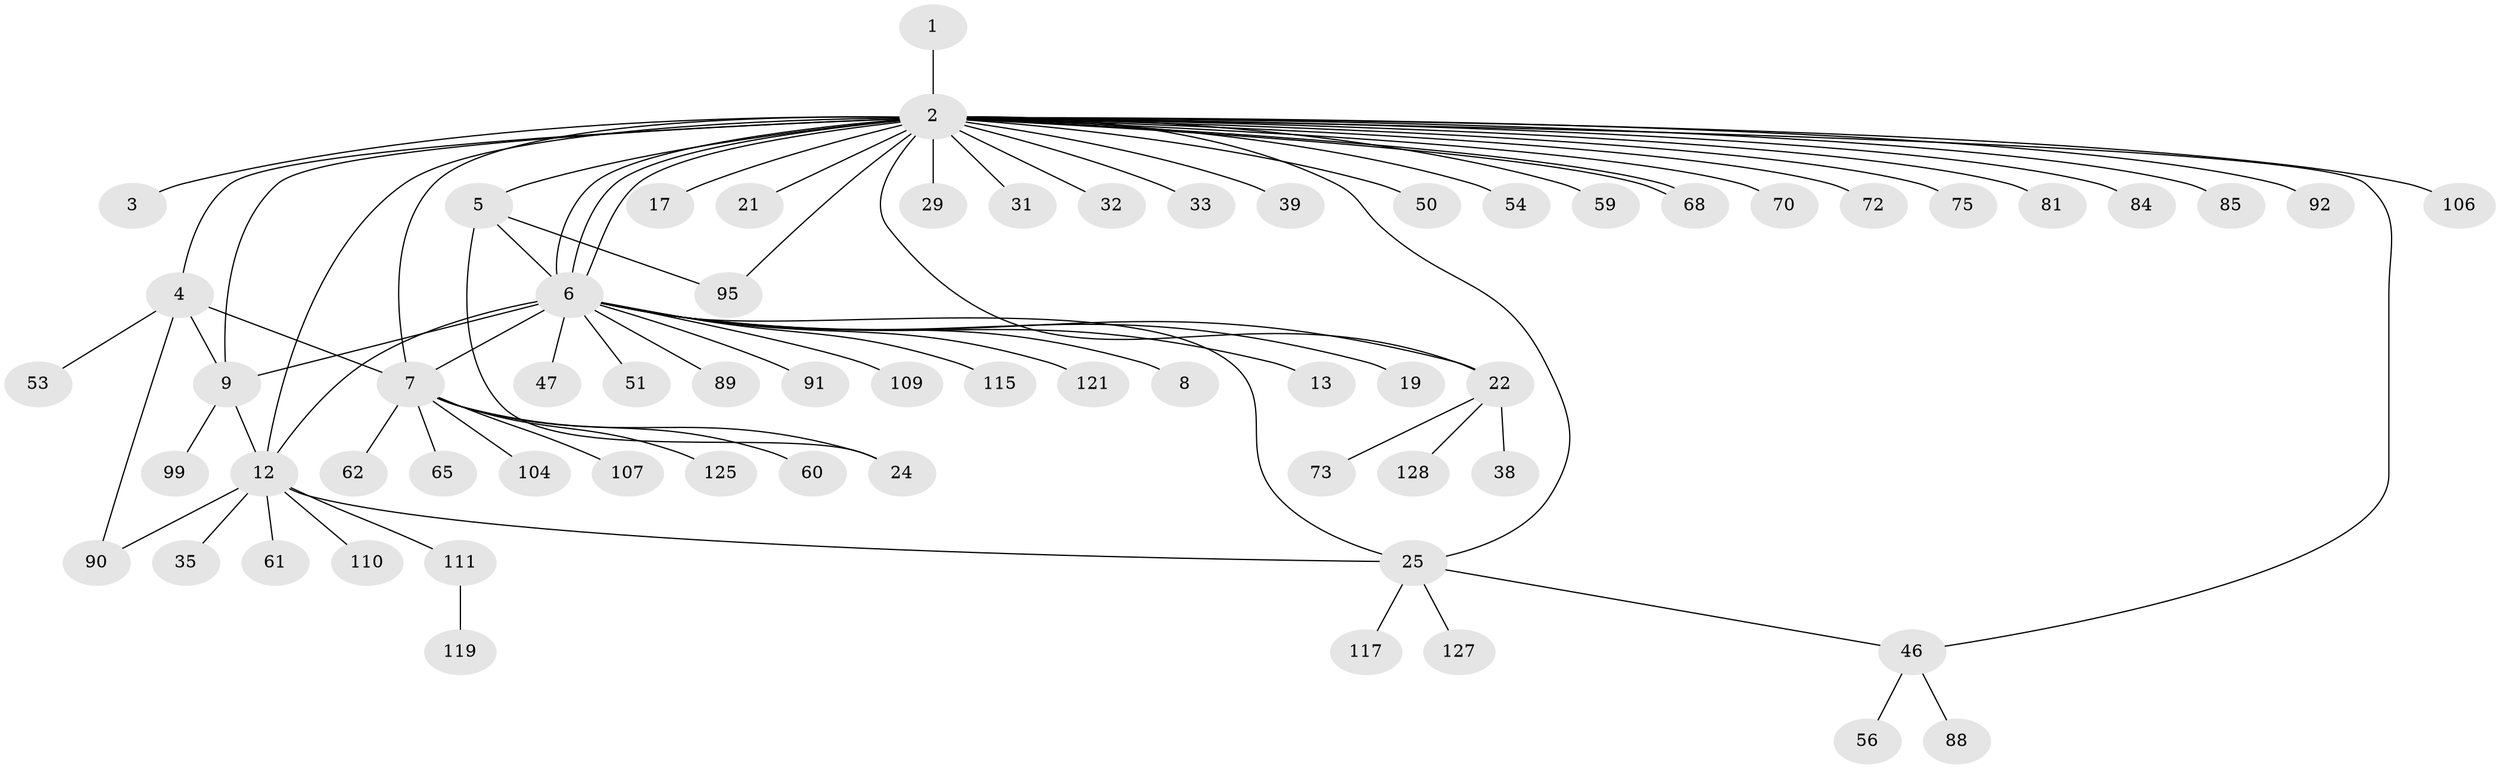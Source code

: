 // original degree distribution, {1: 0.5503875968992248, 46: 0.007751937984496124, 6: 0.03875968992248062, 3: 0.08527131782945736, 29: 0.007751937984496124, 11: 0.007751937984496124, 5: 0.031007751937984496, 2: 0.1937984496124031, 8: 0.007751937984496124, 4: 0.06976744186046512}
// Generated by graph-tools (version 1.1) at 2025/18/03/04/25 18:18:08]
// undirected, 64 vertices, 80 edges
graph export_dot {
graph [start="1"]
  node [color=gray90,style=filled];
  1;
  2 [super="+97+40+116+124+15"];
  3;
  4 [super="+108+10+118"];
  5 [super="+23"];
  6 [super="+26+101+16+37+69+20+105+49+11+30+45+58+83+114+98"];
  7 [super="+67+43+48"];
  8;
  9 [super="+34+36"];
  12 [super="+86+14+52+18"];
  13;
  17;
  19;
  21;
  22 [super="+28"];
  24 [super="+41"];
  25 [super="+66+71"];
  29 [super="+76"];
  31;
  32;
  33;
  35;
  38;
  39 [super="+112"];
  46;
  47 [super="+102"];
  50;
  51;
  53;
  54;
  56;
  59;
  60;
  61;
  62 [super="+126"];
  65;
  68;
  70;
  72;
  73;
  75;
  81;
  84;
  85;
  88;
  89;
  90;
  91;
  92;
  95 [super="+113"];
  99;
  104;
  106;
  107;
  109;
  110;
  111;
  115;
  117;
  119;
  121;
  125;
  127;
  128;
  1 -- 2;
  2 -- 3;
  2 -- 4;
  2 -- 5 [weight=3];
  2 -- 6 [weight=4];
  2 -- 6;
  2 -- 6;
  2 -- 7 [weight=2];
  2 -- 9 [weight=2];
  2 -- 12;
  2 -- 17;
  2 -- 21;
  2 -- 22;
  2 -- 25;
  2 -- 29 [weight=2];
  2 -- 31;
  2 -- 32;
  2 -- 33;
  2 -- 39;
  2 -- 46;
  2 -- 54;
  2 -- 59;
  2 -- 68;
  2 -- 68;
  2 -- 70;
  2 -- 72;
  2 -- 75;
  2 -- 81;
  2 -- 84;
  2 -- 85;
  2 -- 92;
  2 -- 95;
  2 -- 106;
  2 -- 50;
  4 -- 9;
  4 -- 90;
  4 -- 53;
  4 -- 7;
  5 -- 6 [weight=2];
  5 -- 24;
  5 -- 95;
  6 -- 7 [weight=3];
  6 -- 8;
  6 -- 9 [weight=2];
  6 -- 13;
  6 -- 19;
  6 -- 47 [weight=2];
  6 -- 109;
  6 -- 22 [weight=2];
  6 -- 51;
  6 -- 12 [weight=3];
  6 -- 121;
  6 -- 89;
  6 -- 25;
  6 -- 115;
  6 -- 91;
  7 -- 24 [weight=2];
  7 -- 65;
  7 -- 125;
  7 -- 104;
  7 -- 107;
  7 -- 60;
  7 -- 62;
  9 -- 99;
  9 -- 12;
  12 -- 35;
  12 -- 90;
  12 -- 61;
  12 -- 110;
  12 -- 111;
  12 -- 25;
  22 -- 38;
  22 -- 128;
  22 -- 73;
  25 -- 117;
  25 -- 46;
  25 -- 127;
  46 -- 56;
  46 -- 88;
  111 -- 119;
}
